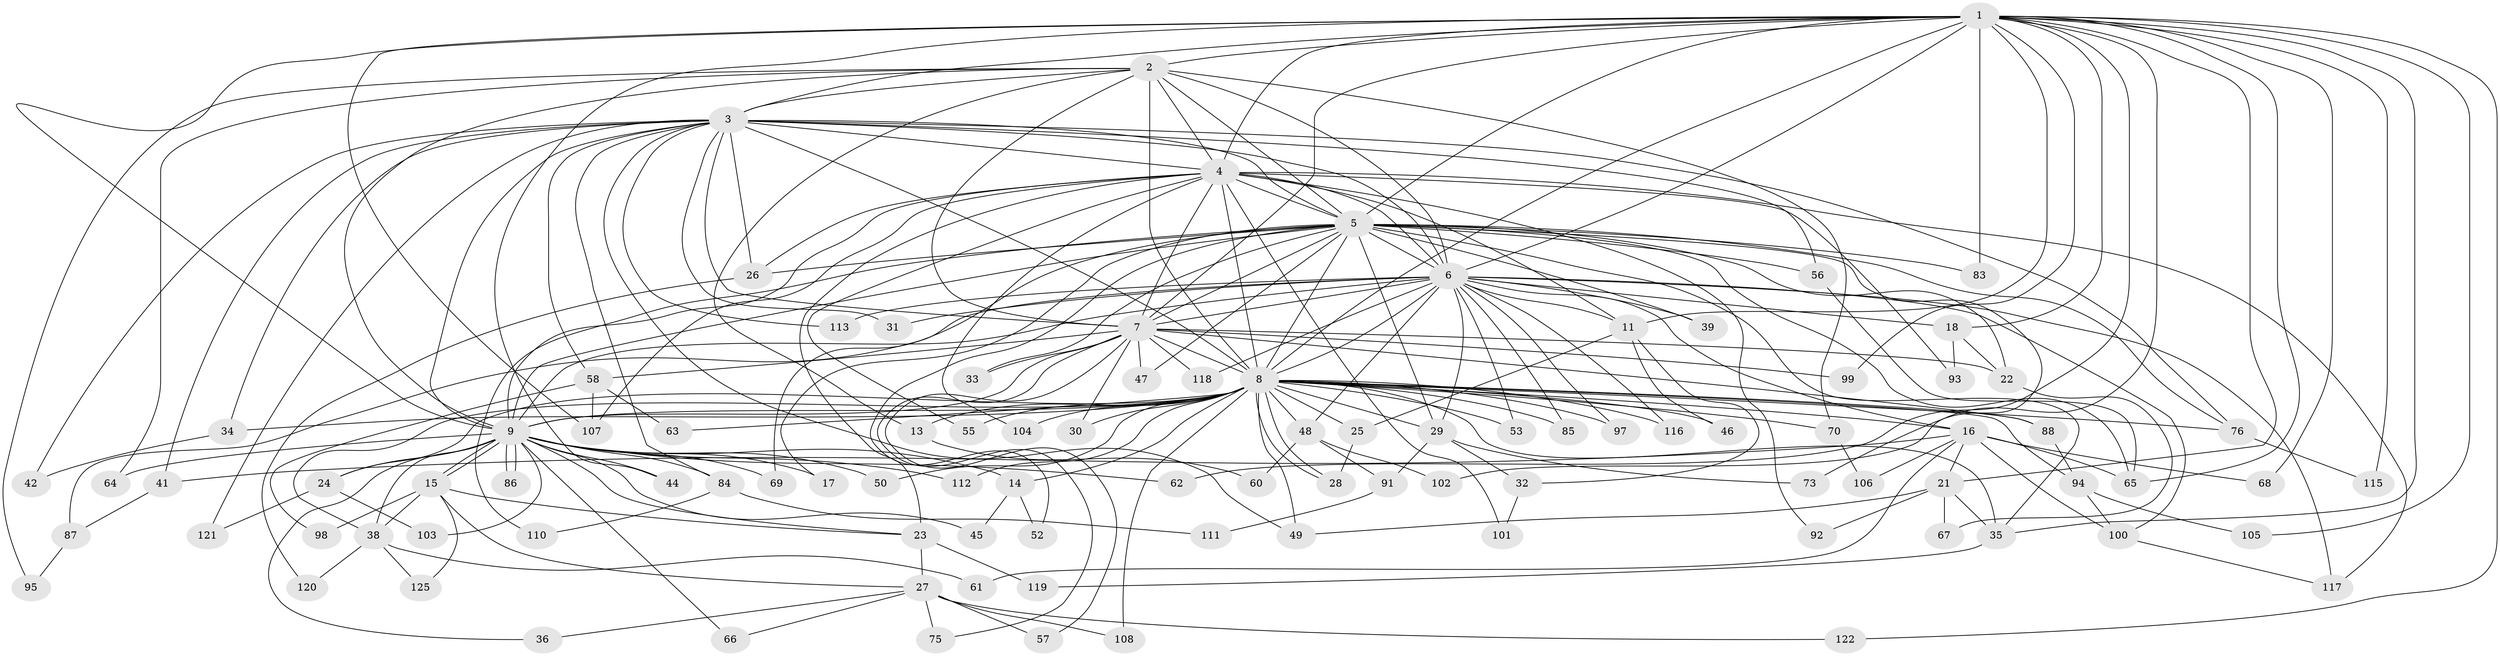 // Generated by graph-tools (version 1.1) at 2025/51/02/27/25 19:51:42]
// undirected, 99 vertices, 232 edges
graph export_dot {
graph [start="1"]
  node [color=gray90,style=filled];
  1 [super="+51"];
  2 [super="+43"];
  3 [super="+20"];
  4 [super="+12"];
  5 [super="+19"];
  6 [super="+72"];
  7 [super="+59"];
  8 [super="+10"];
  9 [super="+54"];
  11 [super="+82"];
  13;
  14;
  15;
  16 [super="+81"];
  17;
  18;
  21 [super="+74"];
  22 [super="+96"];
  23 [super="+114"];
  24;
  25;
  26 [super="+40"];
  27 [super="+37"];
  28 [super="+77"];
  29 [super="+109"];
  30;
  31;
  32;
  33;
  34;
  35 [super="+79"];
  36;
  38 [super="+90"];
  39;
  41;
  42;
  44;
  45;
  46;
  47;
  48 [super="+89"];
  49 [super="+80"];
  50;
  52;
  53;
  55;
  56 [super="+71"];
  57;
  58;
  60;
  61;
  62;
  63;
  64;
  65;
  66;
  67;
  68;
  69;
  70;
  73;
  75;
  76 [super="+78"];
  83;
  84;
  85;
  86;
  87;
  88;
  91;
  92;
  93;
  94 [super="+124"];
  95;
  97;
  98;
  99;
  100;
  101;
  102;
  103;
  104;
  105;
  106;
  107 [super="+123"];
  108;
  110;
  111;
  112;
  113;
  115;
  116;
  117 [super="+126"];
  118;
  119;
  120;
  121;
  122;
  125;
  1 -- 2;
  1 -- 3 [weight=2];
  1 -- 4;
  1 -- 5;
  1 -- 6;
  1 -- 7;
  1 -- 8 [weight=2];
  1 -- 9;
  1 -- 11;
  1 -- 18;
  1 -- 21;
  1 -- 44;
  1 -- 62;
  1 -- 65;
  1 -- 68;
  1 -- 83;
  1 -- 99;
  1 -- 102;
  1 -- 105;
  1 -- 107;
  1 -- 115;
  1 -- 122;
  1 -- 35;
  2 -- 3;
  2 -- 4;
  2 -- 5 [weight=2];
  2 -- 6;
  2 -- 7;
  2 -- 8 [weight=2];
  2 -- 9;
  2 -- 13;
  2 -- 64;
  2 -- 70;
  2 -- 95;
  3 -- 4;
  3 -- 5;
  3 -- 6 [weight=2];
  3 -- 7;
  3 -- 8 [weight=3];
  3 -- 9;
  3 -- 26;
  3 -- 31;
  3 -- 41;
  3 -- 42;
  3 -- 56;
  3 -- 58;
  3 -- 84;
  3 -- 113;
  3 -- 121;
  3 -- 34;
  3 -- 76;
  3 -- 49;
  4 -- 5;
  4 -- 6 [weight=2];
  4 -- 7;
  4 -- 8 [weight=2];
  4 -- 9 [weight=2];
  4 -- 55;
  4 -- 92;
  4 -- 93;
  4 -- 101;
  4 -- 104;
  4 -- 117;
  4 -- 23;
  4 -- 107;
  4 -- 26;
  4 -- 11;
  5 -- 6 [weight=2];
  5 -- 7 [weight=2];
  5 -- 8 [weight=2];
  5 -- 9;
  5 -- 17;
  5 -- 26;
  5 -- 33;
  5 -- 35;
  5 -- 39;
  5 -- 47;
  5 -- 52;
  5 -- 56;
  5 -- 69;
  5 -- 76;
  5 -- 83;
  5 -- 110;
  5 -- 22;
  5 -- 65;
  5 -- 73;
  5 -- 29;
  6 -- 7;
  6 -- 8 [weight=2];
  6 -- 9;
  6 -- 11;
  6 -- 16;
  6 -- 18;
  6 -- 29;
  6 -- 31;
  6 -- 39;
  6 -- 48;
  6 -- 53;
  6 -- 85;
  6 -- 87;
  6 -- 97;
  6 -- 100;
  6 -- 113;
  6 -- 118;
  6 -- 116;
  6 -- 117;
  7 -- 8 [weight=2];
  7 -- 9;
  7 -- 22;
  7 -- 30;
  7 -- 33;
  7 -- 47;
  7 -- 57;
  7 -- 58;
  7 -- 88;
  7 -- 99;
  7 -- 118;
  7 -- 75;
  8 -- 9 [weight=2];
  8 -- 16;
  8 -- 24;
  8 -- 28;
  8 -- 28;
  8 -- 35;
  8 -- 46;
  8 -- 53;
  8 -- 85;
  8 -- 97;
  8 -- 112;
  8 -- 70;
  8 -- 76;
  8 -- 13;
  8 -- 14;
  8 -- 88;
  8 -- 25;
  8 -- 29;
  8 -- 30;
  8 -- 94;
  8 -- 34;
  8 -- 38;
  8 -- 104;
  8 -- 108;
  8 -- 48 [weight=2];
  8 -- 49;
  8 -- 50;
  8 -- 116;
  8 -- 55;
  8 -- 63;
  9 -- 14;
  9 -- 15;
  9 -- 15;
  9 -- 17;
  9 -- 24;
  9 -- 36;
  9 -- 44;
  9 -- 45;
  9 -- 50;
  9 -- 62;
  9 -- 64;
  9 -- 66;
  9 -- 69;
  9 -- 84;
  9 -- 86;
  9 -- 86;
  9 -- 112;
  9 -- 103;
  9 -- 23;
  9 -- 38;
  11 -- 25;
  11 -- 32;
  11 -- 46;
  13 -- 60;
  14 -- 45;
  14 -- 52;
  15 -- 23;
  15 -- 27;
  15 -- 38;
  15 -- 98;
  15 -- 125;
  16 -- 21;
  16 -- 41;
  16 -- 61;
  16 -- 68;
  16 -- 100;
  16 -- 106;
  16 -- 65;
  18 -- 22;
  18 -- 93;
  21 -- 49;
  21 -- 67;
  21 -- 92;
  21 -- 35;
  22 -- 67;
  23 -- 27;
  23 -- 119;
  24 -- 103;
  24 -- 121;
  25 -- 28;
  26 -- 120;
  27 -- 36;
  27 -- 57;
  27 -- 75;
  27 -- 122;
  27 -- 66;
  27 -- 108;
  29 -- 32;
  29 -- 73;
  29 -- 91;
  32 -- 101;
  34 -- 42;
  35 -- 119;
  38 -- 61;
  38 -- 120;
  38 -- 125;
  41 -- 87;
  48 -- 60;
  48 -- 91;
  48 -- 102;
  56 -- 65;
  58 -- 63;
  58 -- 98;
  58 -- 107;
  70 -- 106;
  76 -- 115;
  84 -- 110;
  84 -- 111;
  87 -- 95;
  88 -- 94;
  91 -- 111;
  94 -- 105;
  94 -- 100;
  100 -- 117;
}
